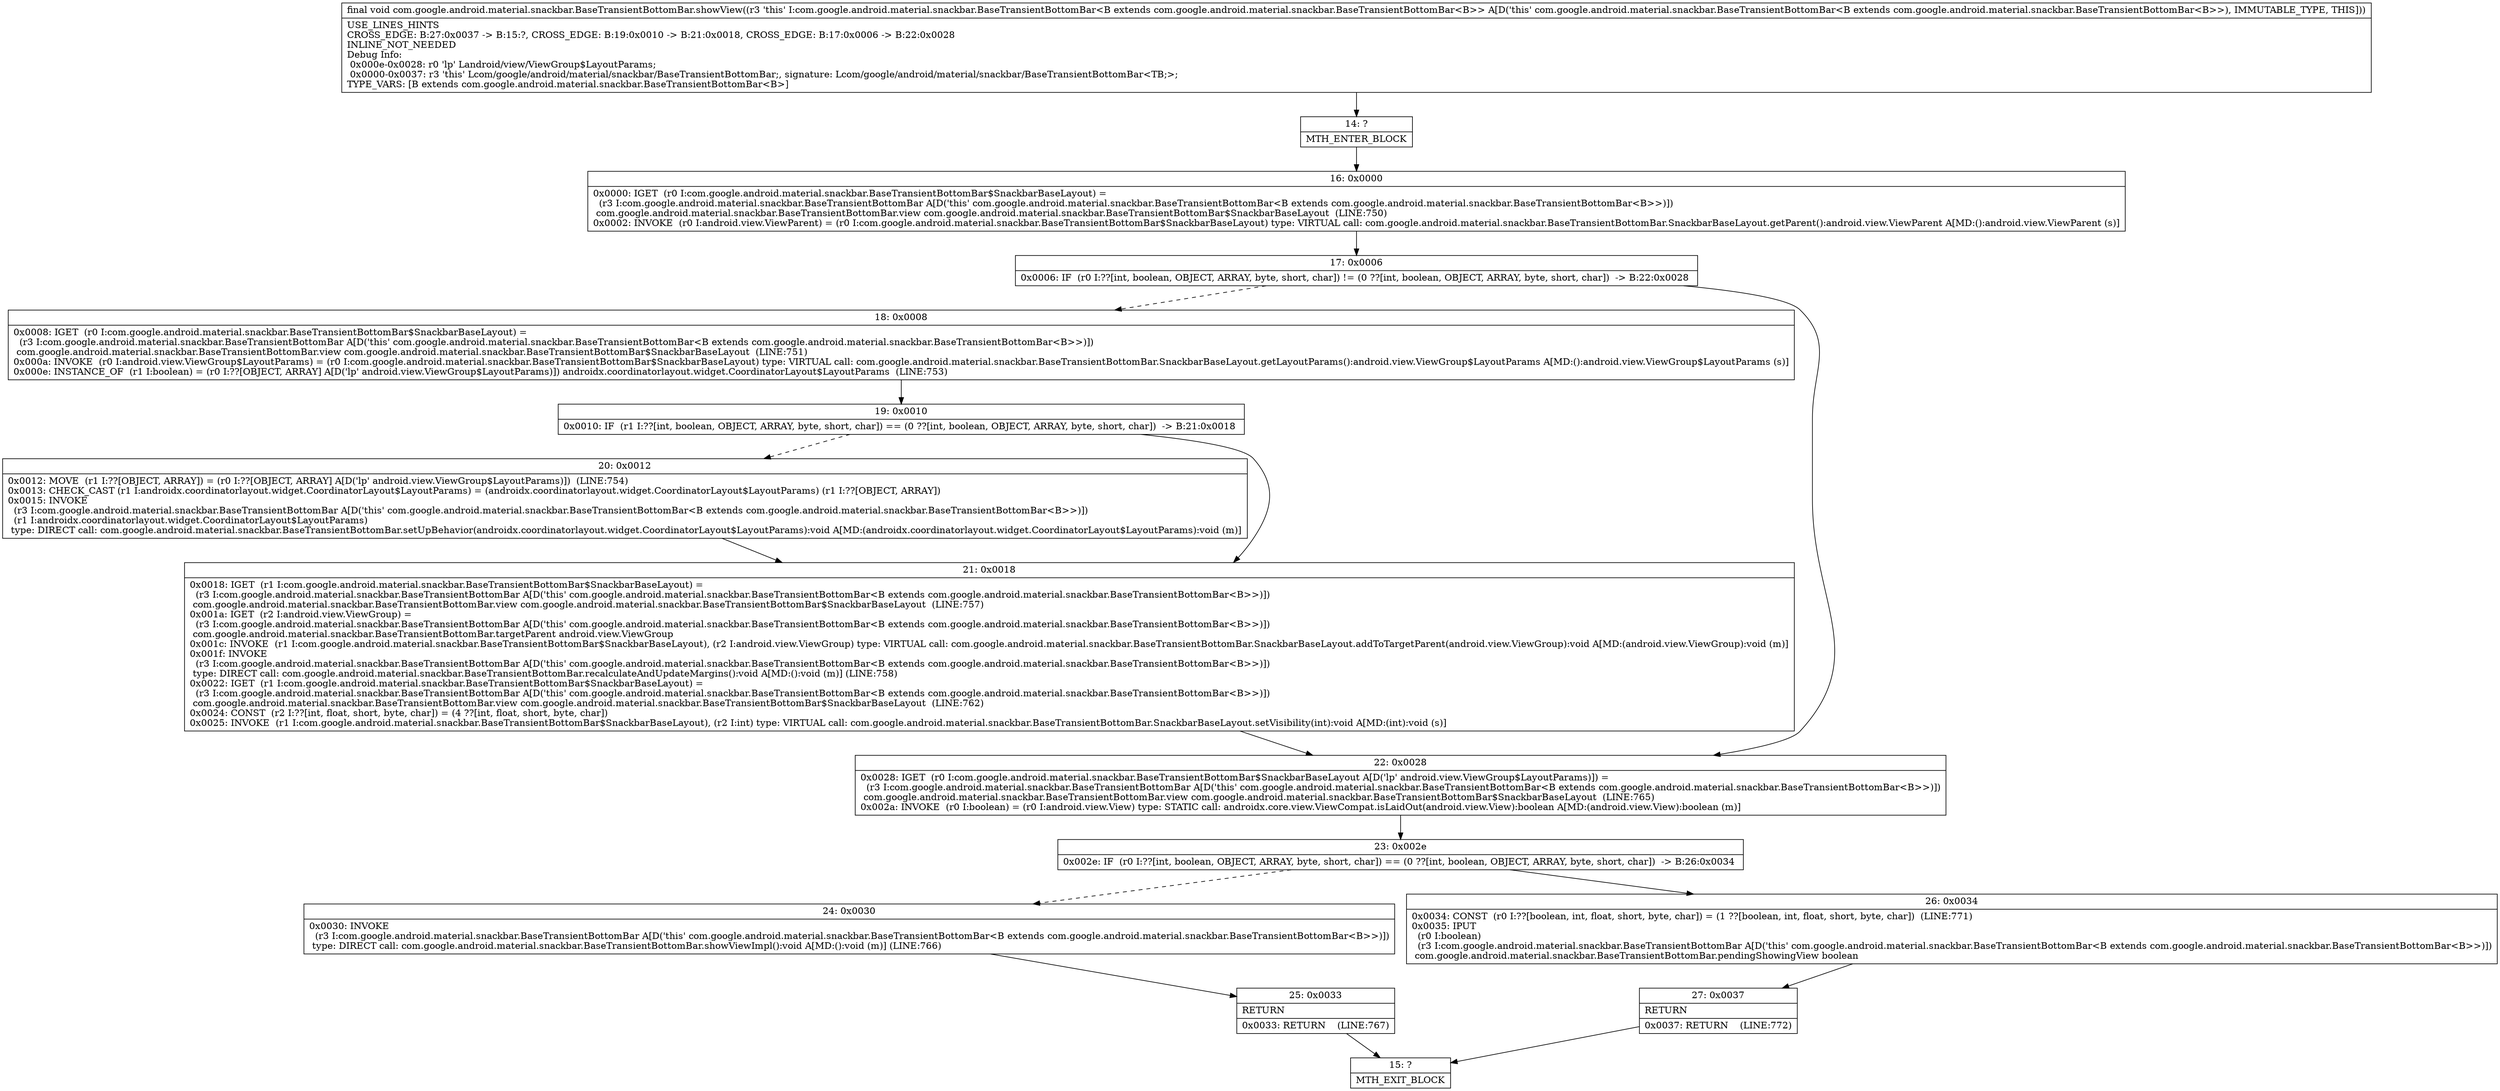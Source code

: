 digraph "CFG forcom.google.android.material.snackbar.BaseTransientBottomBar.showView()V" {
Node_14 [shape=record,label="{14\:\ ?|MTH_ENTER_BLOCK\l}"];
Node_16 [shape=record,label="{16\:\ 0x0000|0x0000: IGET  (r0 I:com.google.android.material.snackbar.BaseTransientBottomBar$SnackbarBaseLayout) = \l  (r3 I:com.google.android.material.snackbar.BaseTransientBottomBar A[D('this' com.google.android.material.snackbar.BaseTransientBottomBar\<B extends com.google.android.material.snackbar.BaseTransientBottomBar\<B\>\>)])\l com.google.android.material.snackbar.BaseTransientBottomBar.view com.google.android.material.snackbar.BaseTransientBottomBar$SnackbarBaseLayout  (LINE:750)\l0x0002: INVOKE  (r0 I:android.view.ViewParent) = (r0 I:com.google.android.material.snackbar.BaseTransientBottomBar$SnackbarBaseLayout) type: VIRTUAL call: com.google.android.material.snackbar.BaseTransientBottomBar.SnackbarBaseLayout.getParent():android.view.ViewParent A[MD:():android.view.ViewParent (s)]\l}"];
Node_17 [shape=record,label="{17\:\ 0x0006|0x0006: IF  (r0 I:??[int, boolean, OBJECT, ARRAY, byte, short, char]) != (0 ??[int, boolean, OBJECT, ARRAY, byte, short, char])  \-\> B:22:0x0028 \l}"];
Node_18 [shape=record,label="{18\:\ 0x0008|0x0008: IGET  (r0 I:com.google.android.material.snackbar.BaseTransientBottomBar$SnackbarBaseLayout) = \l  (r3 I:com.google.android.material.snackbar.BaseTransientBottomBar A[D('this' com.google.android.material.snackbar.BaseTransientBottomBar\<B extends com.google.android.material.snackbar.BaseTransientBottomBar\<B\>\>)])\l com.google.android.material.snackbar.BaseTransientBottomBar.view com.google.android.material.snackbar.BaseTransientBottomBar$SnackbarBaseLayout  (LINE:751)\l0x000a: INVOKE  (r0 I:android.view.ViewGroup$LayoutParams) = (r0 I:com.google.android.material.snackbar.BaseTransientBottomBar$SnackbarBaseLayout) type: VIRTUAL call: com.google.android.material.snackbar.BaseTransientBottomBar.SnackbarBaseLayout.getLayoutParams():android.view.ViewGroup$LayoutParams A[MD:():android.view.ViewGroup$LayoutParams (s)]\l0x000e: INSTANCE_OF  (r1 I:boolean) = (r0 I:??[OBJECT, ARRAY] A[D('lp' android.view.ViewGroup$LayoutParams)]) androidx.coordinatorlayout.widget.CoordinatorLayout$LayoutParams  (LINE:753)\l}"];
Node_19 [shape=record,label="{19\:\ 0x0010|0x0010: IF  (r1 I:??[int, boolean, OBJECT, ARRAY, byte, short, char]) == (0 ??[int, boolean, OBJECT, ARRAY, byte, short, char])  \-\> B:21:0x0018 \l}"];
Node_20 [shape=record,label="{20\:\ 0x0012|0x0012: MOVE  (r1 I:??[OBJECT, ARRAY]) = (r0 I:??[OBJECT, ARRAY] A[D('lp' android.view.ViewGroup$LayoutParams)])  (LINE:754)\l0x0013: CHECK_CAST (r1 I:androidx.coordinatorlayout.widget.CoordinatorLayout$LayoutParams) = (androidx.coordinatorlayout.widget.CoordinatorLayout$LayoutParams) (r1 I:??[OBJECT, ARRAY]) \l0x0015: INVOKE  \l  (r3 I:com.google.android.material.snackbar.BaseTransientBottomBar A[D('this' com.google.android.material.snackbar.BaseTransientBottomBar\<B extends com.google.android.material.snackbar.BaseTransientBottomBar\<B\>\>)])\l  (r1 I:androidx.coordinatorlayout.widget.CoordinatorLayout$LayoutParams)\l type: DIRECT call: com.google.android.material.snackbar.BaseTransientBottomBar.setUpBehavior(androidx.coordinatorlayout.widget.CoordinatorLayout$LayoutParams):void A[MD:(androidx.coordinatorlayout.widget.CoordinatorLayout$LayoutParams):void (m)]\l}"];
Node_21 [shape=record,label="{21\:\ 0x0018|0x0018: IGET  (r1 I:com.google.android.material.snackbar.BaseTransientBottomBar$SnackbarBaseLayout) = \l  (r3 I:com.google.android.material.snackbar.BaseTransientBottomBar A[D('this' com.google.android.material.snackbar.BaseTransientBottomBar\<B extends com.google.android.material.snackbar.BaseTransientBottomBar\<B\>\>)])\l com.google.android.material.snackbar.BaseTransientBottomBar.view com.google.android.material.snackbar.BaseTransientBottomBar$SnackbarBaseLayout  (LINE:757)\l0x001a: IGET  (r2 I:android.view.ViewGroup) = \l  (r3 I:com.google.android.material.snackbar.BaseTransientBottomBar A[D('this' com.google.android.material.snackbar.BaseTransientBottomBar\<B extends com.google.android.material.snackbar.BaseTransientBottomBar\<B\>\>)])\l com.google.android.material.snackbar.BaseTransientBottomBar.targetParent android.view.ViewGroup \l0x001c: INVOKE  (r1 I:com.google.android.material.snackbar.BaseTransientBottomBar$SnackbarBaseLayout), (r2 I:android.view.ViewGroup) type: VIRTUAL call: com.google.android.material.snackbar.BaseTransientBottomBar.SnackbarBaseLayout.addToTargetParent(android.view.ViewGroup):void A[MD:(android.view.ViewGroup):void (m)]\l0x001f: INVOKE  \l  (r3 I:com.google.android.material.snackbar.BaseTransientBottomBar A[D('this' com.google.android.material.snackbar.BaseTransientBottomBar\<B extends com.google.android.material.snackbar.BaseTransientBottomBar\<B\>\>)])\l type: DIRECT call: com.google.android.material.snackbar.BaseTransientBottomBar.recalculateAndUpdateMargins():void A[MD:():void (m)] (LINE:758)\l0x0022: IGET  (r1 I:com.google.android.material.snackbar.BaseTransientBottomBar$SnackbarBaseLayout) = \l  (r3 I:com.google.android.material.snackbar.BaseTransientBottomBar A[D('this' com.google.android.material.snackbar.BaseTransientBottomBar\<B extends com.google.android.material.snackbar.BaseTransientBottomBar\<B\>\>)])\l com.google.android.material.snackbar.BaseTransientBottomBar.view com.google.android.material.snackbar.BaseTransientBottomBar$SnackbarBaseLayout  (LINE:762)\l0x0024: CONST  (r2 I:??[int, float, short, byte, char]) = (4 ??[int, float, short, byte, char]) \l0x0025: INVOKE  (r1 I:com.google.android.material.snackbar.BaseTransientBottomBar$SnackbarBaseLayout), (r2 I:int) type: VIRTUAL call: com.google.android.material.snackbar.BaseTransientBottomBar.SnackbarBaseLayout.setVisibility(int):void A[MD:(int):void (s)]\l}"];
Node_22 [shape=record,label="{22\:\ 0x0028|0x0028: IGET  (r0 I:com.google.android.material.snackbar.BaseTransientBottomBar$SnackbarBaseLayout A[D('lp' android.view.ViewGroup$LayoutParams)]) = \l  (r3 I:com.google.android.material.snackbar.BaseTransientBottomBar A[D('this' com.google.android.material.snackbar.BaseTransientBottomBar\<B extends com.google.android.material.snackbar.BaseTransientBottomBar\<B\>\>)])\l com.google.android.material.snackbar.BaseTransientBottomBar.view com.google.android.material.snackbar.BaseTransientBottomBar$SnackbarBaseLayout  (LINE:765)\l0x002a: INVOKE  (r0 I:boolean) = (r0 I:android.view.View) type: STATIC call: androidx.core.view.ViewCompat.isLaidOut(android.view.View):boolean A[MD:(android.view.View):boolean (m)]\l}"];
Node_23 [shape=record,label="{23\:\ 0x002e|0x002e: IF  (r0 I:??[int, boolean, OBJECT, ARRAY, byte, short, char]) == (0 ??[int, boolean, OBJECT, ARRAY, byte, short, char])  \-\> B:26:0x0034 \l}"];
Node_24 [shape=record,label="{24\:\ 0x0030|0x0030: INVOKE  \l  (r3 I:com.google.android.material.snackbar.BaseTransientBottomBar A[D('this' com.google.android.material.snackbar.BaseTransientBottomBar\<B extends com.google.android.material.snackbar.BaseTransientBottomBar\<B\>\>)])\l type: DIRECT call: com.google.android.material.snackbar.BaseTransientBottomBar.showViewImpl():void A[MD:():void (m)] (LINE:766)\l}"];
Node_25 [shape=record,label="{25\:\ 0x0033|RETURN\l|0x0033: RETURN    (LINE:767)\l}"];
Node_15 [shape=record,label="{15\:\ ?|MTH_EXIT_BLOCK\l}"];
Node_26 [shape=record,label="{26\:\ 0x0034|0x0034: CONST  (r0 I:??[boolean, int, float, short, byte, char]) = (1 ??[boolean, int, float, short, byte, char])  (LINE:771)\l0x0035: IPUT  \l  (r0 I:boolean)\l  (r3 I:com.google.android.material.snackbar.BaseTransientBottomBar A[D('this' com.google.android.material.snackbar.BaseTransientBottomBar\<B extends com.google.android.material.snackbar.BaseTransientBottomBar\<B\>\>)])\l com.google.android.material.snackbar.BaseTransientBottomBar.pendingShowingView boolean \l}"];
Node_27 [shape=record,label="{27\:\ 0x0037|RETURN\l|0x0037: RETURN    (LINE:772)\l}"];
MethodNode[shape=record,label="{final void com.google.android.material.snackbar.BaseTransientBottomBar.showView((r3 'this' I:com.google.android.material.snackbar.BaseTransientBottomBar\<B extends com.google.android.material.snackbar.BaseTransientBottomBar\<B\>\> A[D('this' com.google.android.material.snackbar.BaseTransientBottomBar\<B extends com.google.android.material.snackbar.BaseTransientBottomBar\<B\>\>), IMMUTABLE_TYPE, THIS]))  | USE_LINES_HINTS\lCROSS_EDGE: B:27:0x0037 \-\> B:15:?, CROSS_EDGE: B:19:0x0010 \-\> B:21:0x0018, CROSS_EDGE: B:17:0x0006 \-\> B:22:0x0028\lINLINE_NOT_NEEDED\lDebug Info:\l  0x000e\-0x0028: r0 'lp' Landroid\/view\/ViewGroup$LayoutParams;\l  0x0000\-0x0037: r3 'this' Lcom\/google\/android\/material\/snackbar\/BaseTransientBottomBar;, signature: Lcom\/google\/android\/material\/snackbar\/BaseTransientBottomBar\<TB;\>;\lTYPE_VARS: [B extends com.google.android.material.snackbar.BaseTransientBottomBar\<B\>]\l}"];
MethodNode -> Node_14;Node_14 -> Node_16;
Node_16 -> Node_17;
Node_17 -> Node_18[style=dashed];
Node_17 -> Node_22;
Node_18 -> Node_19;
Node_19 -> Node_20[style=dashed];
Node_19 -> Node_21;
Node_20 -> Node_21;
Node_21 -> Node_22;
Node_22 -> Node_23;
Node_23 -> Node_24[style=dashed];
Node_23 -> Node_26;
Node_24 -> Node_25;
Node_25 -> Node_15;
Node_26 -> Node_27;
Node_27 -> Node_15;
}

